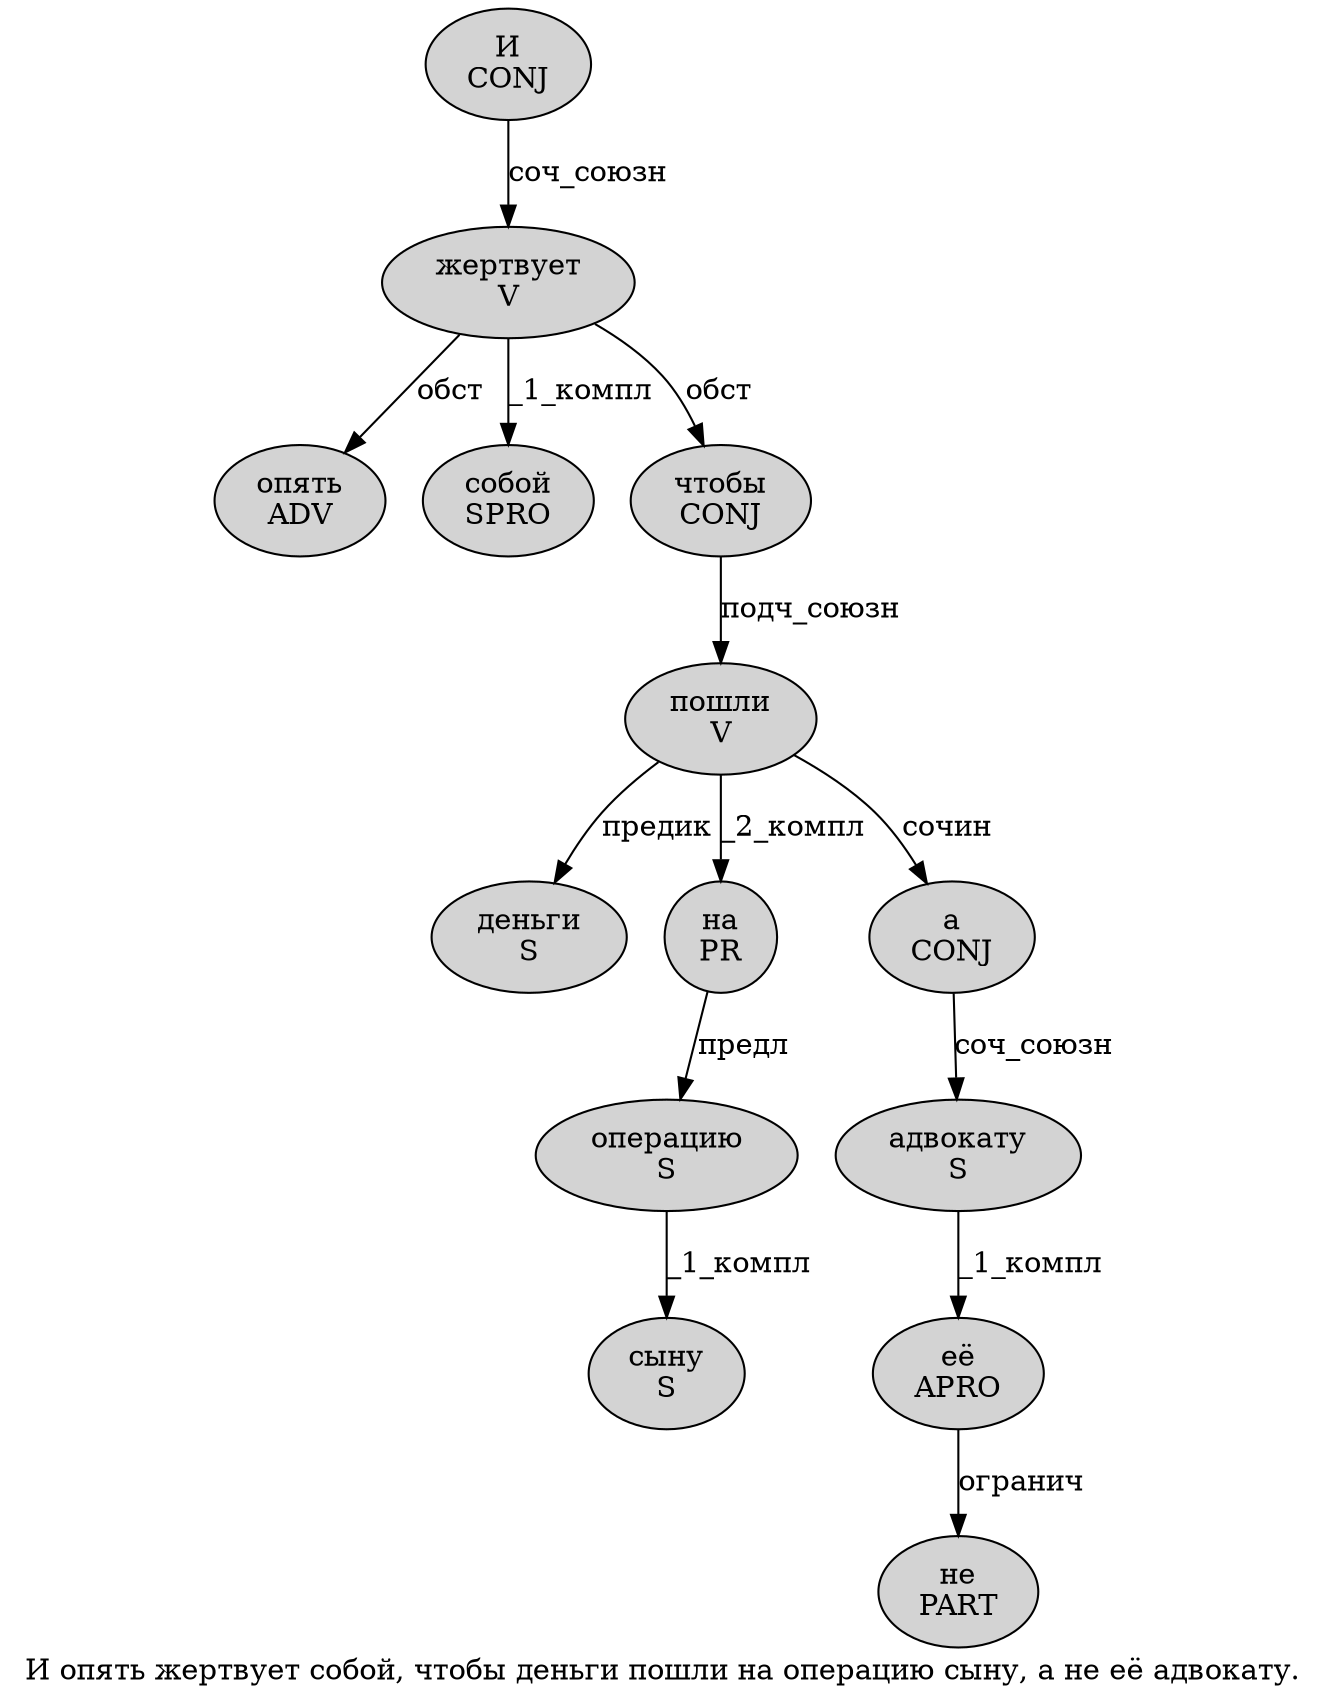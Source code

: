 digraph SENTENCE_79 {
	graph [label="И опять жертвует собой, чтобы деньги пошли на операцию сыну, а не её адвокату."]
	node [style=filled]
		0 [label="И
CONJ" color="" fillcolor=lightgray penwidth=1 shape=ellipse]
		1 [label="опять
ADV" color="" fillcolor=lightgray penwidth=1 shape=ellipse]
		2 [label="жертвует
V" color="" fillcolor=lightgray penwidth=1 shape=ellipse]
		3 [label="собой
SPRO" color="" fillcolor=lightgray penwidth=1 shape=ellipse]
		5 [label="чтобы
CONJ" color="" fillcolor=lightgray penwidth=1 shape=ellipse]
		6 [label="деньги
S" color="" fillcolor=lightgray penwidth=1 shape=ellipse]
		7 [label="пошли
V" color="" fillcolor=lightgray penwidth=1 shape=ellipse]
		8 [label="на
PR" color="" fillcolor=lightgray penwidth=1 shape=ellipse]
		9 [label="операцию
S" color="" fillcolor=lightgray penwidth=1 shape=ellipse]
		10 [label="сыну
S" color="" fillcolor=lightgray penwidth=1 shape=ellipse]
		12 [label="а
CONJ" color="" fillcolor=lightgray penwidth=1 shape=ellipse]
		13 [label="не
PART" color="" fillcolor=lightgray penwidth=1 shape=ellipse]
		14 [label="её
APRO" color="" fillcolor=lightgray penwidth=1 shape=ellipse]
		15 [label="адвокату
S" color="" fillcolor=lightgray penwidth=1 shape=ellipse]
			9 -> 10 [label="_1_компл"]
			15 -> 14 [label="_1_компл"]
			2 -> 1 [label="обст"]
			2 -> 3 [label="_1_компл"]
			2 -> 5 [label="обст"]
			14 -> 13 [label="огранич"]
			12 -> 15 [label="соч_союзн"]
			7 -> 6 [label="предик"]
			7 -> 8 [label="_2_компл"]
			7 -> 12 [label="сочин"]
			5 -> 7 [label="подч_союзн"]
			0 -> 2 [label="соч_союзн"]
			8 -> 9 [label="предл"]
}